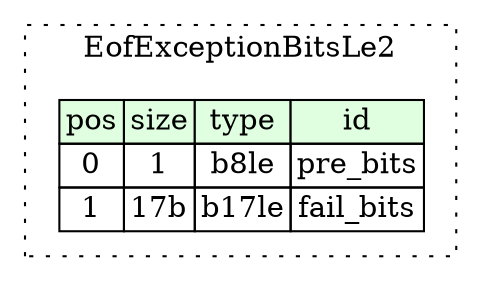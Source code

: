 digraph {
	rankdir=LR;
	node [shape=plaintext];
	subgraph cluster__eof_exception_bits_le2 {
		label="EofExceptionBitsLe2";
		graph[style=dotted];

		eof_exception_bits_le2__seq [label=<<TABLE BORDER="0" CELLBORDER="1" CELLSPACING="0">
			<TR><TD BGCOLOR="#E0FFE0">pos</TD><TD BGCOLOR="#E0FFE0">size</TD><TD BGCOLOR="#E0FFE0">type</TD><TD BGCOLOR="#E0FFE0">id</TD></TR>
			<TR><TD PORT="pre_bits_pos">0</TD><TD PORT="pre_bits_size">1</TD><TD>b8le</TD><TD PORT="pre_bits_type">pre_bits</TD></TR>
			<TR><TD PORT="fail_bits_pos">1</TD><TD PORT="fail_bits_size">17b</TD><TD>b17le</TD><TD PORT="fail_bits_type">fail_bits</TD></TR>
		</TABLE>>];
	}
}
